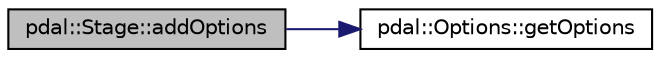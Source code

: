 digraph "pdal::Stage::addOptions"
{
  edge [fontname="Helvetica",fontsize="10",labelfontname="Helvetica",labelfontsize="10"];
  node [fontname="Helvetica",fontsize="10",shape=record];
  rankdir="LR";
  Node1 [label="pdal::Stage::addOptions",height=0.2,width=0.4,color="black", fillcolor="grey75", style="filled", fontcolor="black"];
  Node1 -> Node2 [color="midnightblue",fontsize="10",style="solid",fontname="Helvetica"];
  Node2 [label="pdal::Options::getOptions",height=0.2,width=0.4,color="black", fillcolor="white", style="filled",URL="$classpdal_1_1Options.html#a9db7862d4f1e54669fd88d8a0284c247"];
}
